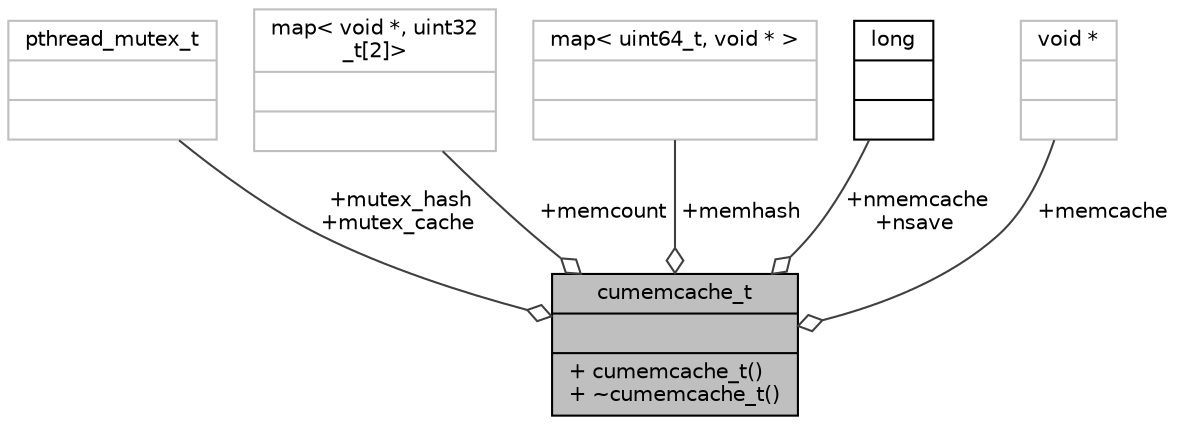 digraph "cumemcache_t"
{
 // INTERACTIVE_SVG=YES
  bgcolor="transparent";
  edge [fontname="Helvetica",fontsize="10",labelfontname="Helvetica",labelfontsize="10"];
  node [fontname="Helvetica",fontsize="10",shape=record];
  Node1 [label="{cumemcache_t\n||+ cumemcache_t()\l+ ~cumemcache_t()\l}",height=0.2,width=0.4,color="black", fillcolor="grey75", style="filled", fontcolor="black"];
  Node2 -> Node1 [color="grey25",fontsize="10",style="solid",label=" +mutex_hash\n+mutex_cache" ,arrowhead="odiamond",fontname="Helvetica"];
  Node2 [label="{pthread_mutex_t\n||}",height=0.2,width=0.4,color="grey75"];
  Node3 -> Node1 [color="grey25",fontsize="10",style="solid",label=" +memcount" ,arrowhead="odiamond",fontname="Helvetica"];
  Node3 [label="{map\< void *, uint32\l_t[2]\>\n||}",height=0.2,width=0.4,color="grey75"];
  Node4 -> Node1 [color="grey25",fontsize="10",style="solid",label=" +memhash" ,arrowhead="odiamond",fontname="Helvetica"];
  Node4 [label="{map\< uint64_t, void * \>\n||}",height=0.2,width=0.4,color="grey75"];
  Node5 -> Node1 [color="grey25",fontsize="10",style="solid",label=" +nmemcache\n+nsave" ,arrowhead="odiamond",fontname="Helvetica"];
  Node5 [label="{long\n||}",height=0.2,width=0.4,color="black",URL="$d7/d63/classlong.html"];
  Node6 -> Node1 [color="grey25",fontsize="10",style="solid",label=" +memcache" ,arrowhead="odiamond",fontname="Helvetica"];
  Node6 [label="{void *\n||}",height=0.2,width=0.4,color="grey75"];
}
